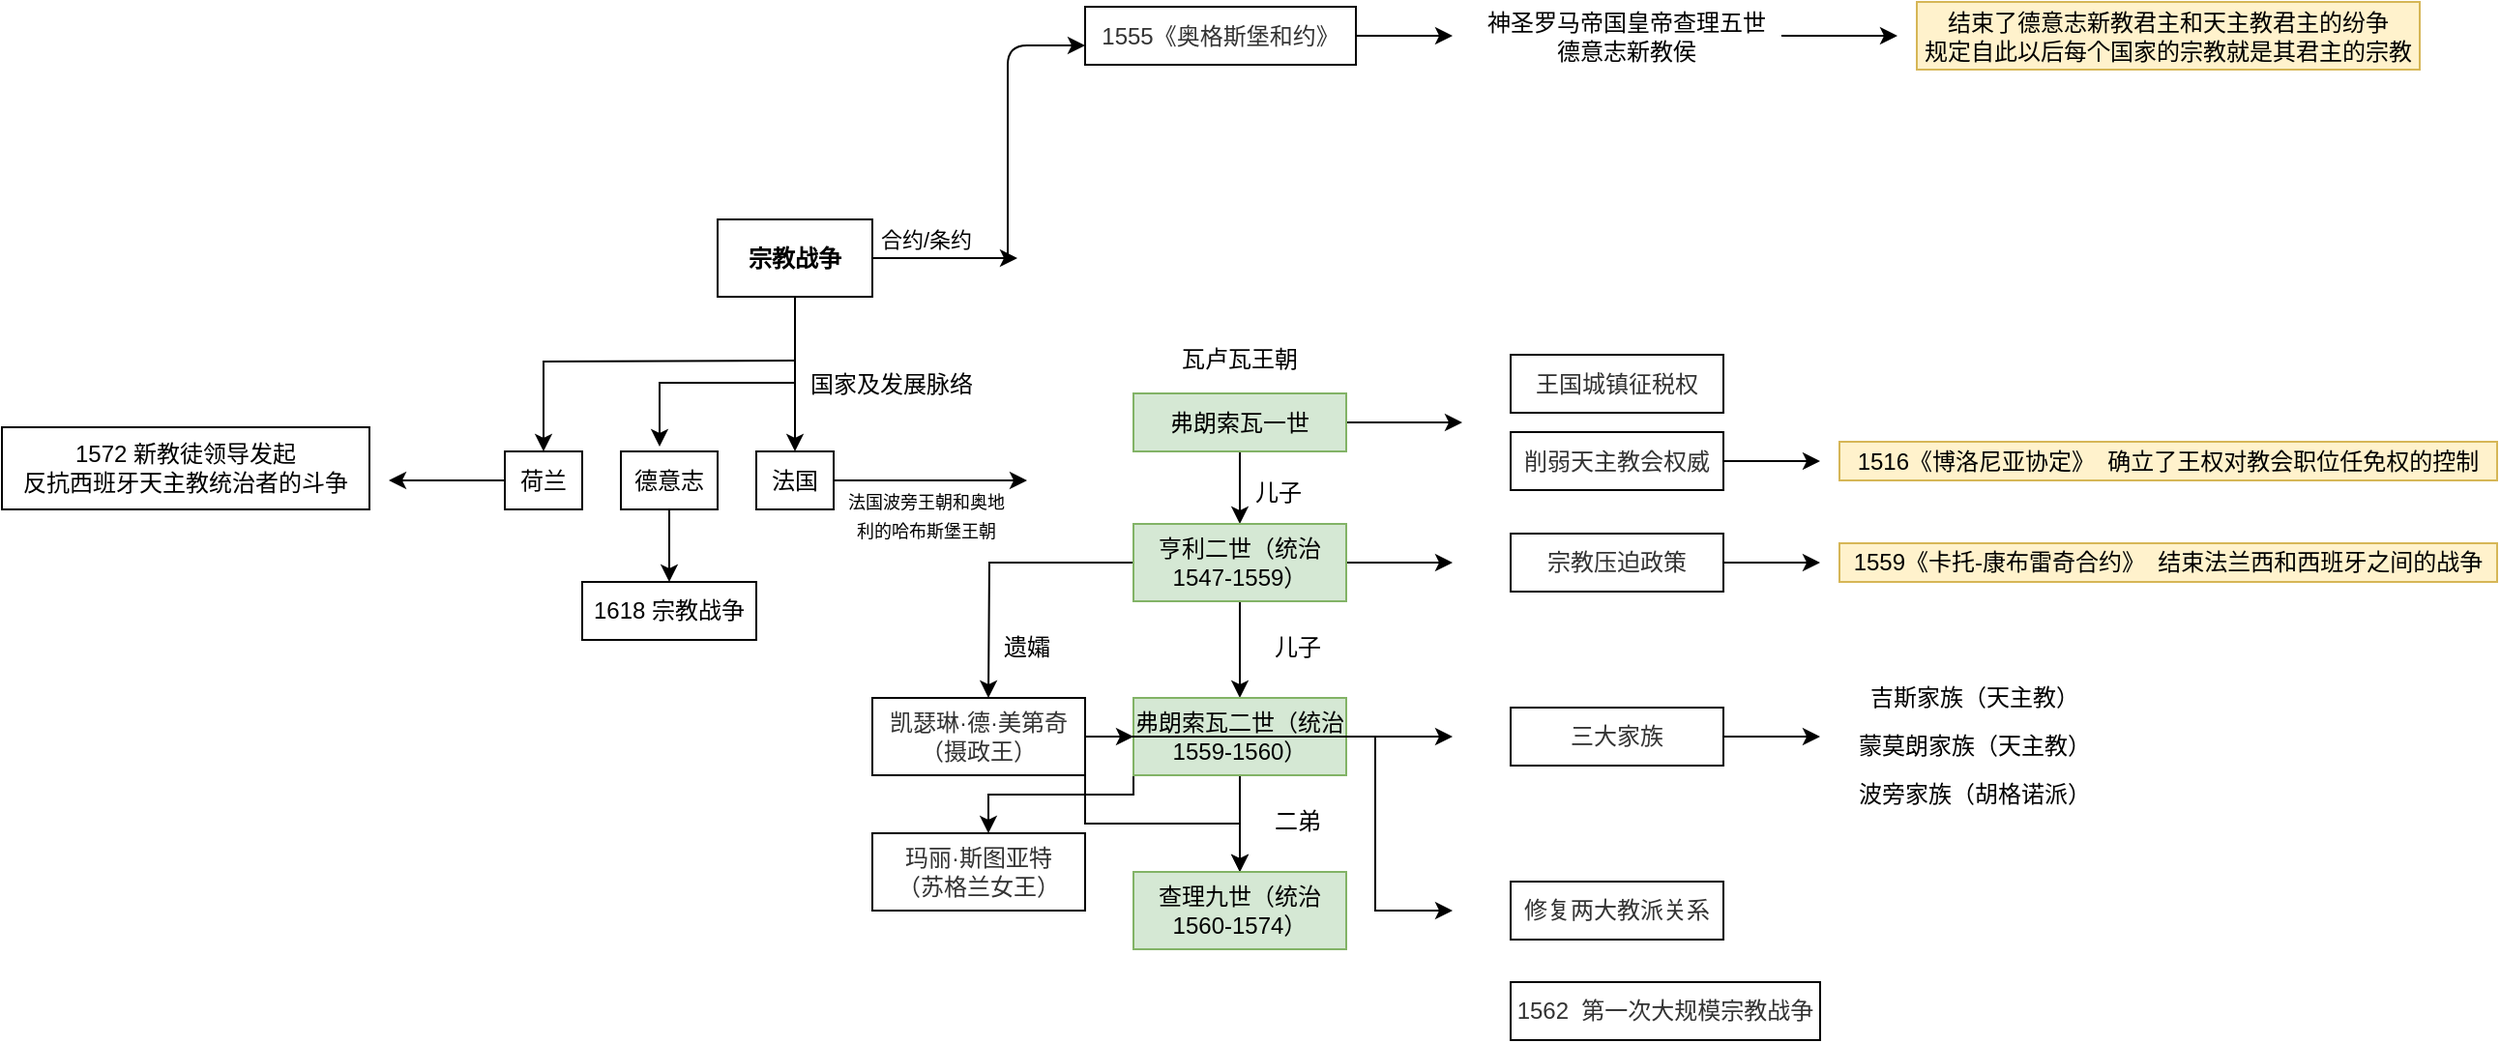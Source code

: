 <mxfile type="github" version="14.1.8"><diagram id="T2QGYsmHAN5AD-noXrCk" name="Page-1"><mxGraphModel grid="1" dx="2390" dy="714" gridSize="10" guides="1" tooltips="1" connect="1" arrows="1" fold="1" page="1" pageScale="1" pageWidth="1169" pageHeight="1654" math="0" shadow="0"><root><mxCell id="0"/><mxCell id="1" parent="0"/><mxCell id="dM0VD-r-u17M0NMK4Lzi-4" parent="1" style="edgeStyle=orthogonalEdgeStyle;rounded=0;orthogonalLoop=1;jettySize=auto;html=1;" edge="1" source="yoh0tQ8aldwYVWKs4Qrz-1"><mxGeometry as="geometry" relative="1"><mxPoint as="targetPoint" x="265" y="422.5"/></mxGeometry></mxCell><mxCell id="dM0VD-r-u17M0NMK4Lzi-8" parent="1" style="edgeStyle=orthogonalEdgeStyle;rounded=0;orthogonalLoop=1;jettySize=auto;html=1;" edge="1" source="yoh0tQ8aldwYVWKs4Qrz-1"><mxGeometry as="geometry" relative="1"><mxPoint as="targetPoint" x="150" y="522.5"/></mxGeometry></mxCell><mxCell id="yoh0tQ8aldwYVWKs4Qrz-1" value="&lt;b&gt;宗教战争&lt;/b&gt;" parent="1" style="rounded=0;whiteSpace=wrap;html=1;" vertex="1"><mxGeometry as="geometry" x="110" y="402.5" width="80" height="40"/></mxCell><mxCell id="dM0VD-r-u17M0NMK4Lzi-5" value="&lt;font style=&quot;font-size: 11px&quot;&gt;合约/条约&lt;/font&gt;" parent="1" style="text;html=1;strokeColor=none;fillColor=none;align=center;verticalAlign=middle;whiteSpace=wrap;rounded=0;" vertex="1"><mxGeometry as="geometry" x="190" y="402.5" width="56" height="20"/></mxCell><mxCell id="dM0VD-r-u17M0NMK4Lzi-25" parent="1" style="edgeStyle=orthogonalEdgeStyle;rounded=0;orthogonalLoop=1;jettySize=auto;html=1;exitX=-0.056;exitY=0.49;exitDx=0;exitDy=0;exitPerimeter=0;" edge="1" source="dM0VD-r-u17M0NMK4Lzi-10"><mxGeometry as="geometry" relative="1"><mxPoint as="targetPoint" x="80" y="520"/><mxPoint as="sourcePoint" x="140" y="487"/><Array as="points"><mxPoint x="80" y="487"/></Array></mxGeometry></mxCell><mxCell id="dM0VD-r-u17M0NMK4Lzi-10" value="国家及发展脉络" parent="1" style="text;html=1;strokeColor=none;fillColor=none;align=center;verticalAlign=middle;whiteSpace=wrap;rounded=0;" vertex="1"><mxGeometry as="geometry" x="155" y="462.5" width="90" height="50"/></mxCell><mxCell id="dM0VD-r-u17M0NMK4Lzi-11" value="" parent="1" style="endArrow=classic;html=1;" edge="1"><mxGeometry as="geometry" width="50" height="50" relative="1"><mxPoint as="sourcePoint" x="260" y="422.5"/><mxPoint as="targetPoint" x="300" y="312.5"/><Array as="points"><mxPoint x="260" y="312.5"/></Array></mxGeometry></mxCell><mxCell id="dM0VD-r-u17M0NMK4Lzi-13" parent="1" style="edgeStyle=orthogonalEdgeStyle;rounded=0;orthogonalLoop=1;jettySize=auto;html=1;" edge="1" source="dM0VD-r-u17M0NMK4Lzi-12"><mxGeometry as="geometry" relative="1"><mxPoint as="targetPoint" x="490" y="307.5"/></mxGeometry></mxCell><mxCell id="dM0VD-r-u17M0NMK4Lzi-12" value="1555《奥格斯堡和约》" parent="1" style="rounded=0;whiteSpace=wrap;html=1;fontColor=#333333;" vertex="1"><mxGeometry as="geometry" x="300" y="292.5" width="140" height="30"/></mxCell><mxCell id="dM0VD-r-u17M0NMK4Lzi-15" parent="1" style="edgeStyle=orthogonalEdgeStyle;rounded=0;orthogonalLoop=1;jettySize=auto;html=1;" edge="1" source="dM0VD-r-u17M0NMK4Lzi-14"><mxGeometry as="geometry" relative="1"><mxPoint as="targetPoint" x="720" y="307.5"/></mxGeometry></mxCell><mxCell id="dM0VD-r-u17M0NMK4Lzi-14" value="神圣罗马帝国皇帝查理五世&lt;br&gt;德意志新教侯" parent="1" style="text;html=1;strokeColor=none;fillColor=none;align=center;verticalAlign=middle;whiteSpace=wrap;rounded=0;" vertex="1"><mxGeometry as="geometry" x="500" y="297.5" width="160" height="20"/></mxCell><mxCell id="dM0VD-r-u17M0NMK4Lzi-16" value="结束了德意志新教君主和天主教君主的纷争&lt;br&gt;规定自此以后每个国家的宗教就是其君主的宗教" parent="1" style="text;html=1;strokeColor=#d6b656;fillColor=#fff2cc;align=center;verticalAlign=middle;whiteSpace=wrap;rounded=0;" vertex="1"><mxGeometry as="geometry" x="730" y="290" width="260" height="35"/></mxCell><mxCell id="dM0VD-r-u17M0NMK4Lzi-18" parent="1" style="edgeStyle=orthogonalEdgeStyle;rounded=0;orthogonalLoop=1;jettySize=auto;html=1;" edge="1" source="dM0VD-r-u17M0NMK4Lzi-17"><mxGeometry as="geometry" relative="1"><mxPoint as="targetPoint" x="270" y="537.5"/></mxGeometry></mxCell><mxCell id="dM0VD-r-u17M0NMK4Lzi-21" parent="1" style="edgeStyle=orthogonalEdgeStyle;rounded=0;orthogonalLoop=1;jettySize=auto;html=1;entryX=0.5;entryY=0;entryDx=0;entryDy=0;" edge="1" target="dM0VD-r-u17M0NMK4Lzi-22"><mxGeometry as="geometry" relative="1"><mxPoint as="targetPoint" x="20" y="502.5"/><mxPoint as="sourcePoint" x="150" y="475.5"/></mxGeometry></mxCell><mxCell id="dM0VD-r-u17M0NMK4Lzi-17" value="法国" parent="1" style="rounded=0;whiteSpace=wrap;html=1;strokeColor=#000000;fillColor=#ffffff;" vertex="1"><mxGeometry as="geometry" x="130" y="522.5" width="40" height="30"/></mxCell><mxCell id="dM0VD-r-u17M0NMK4Lzi-23" parent="1" style="edgeStyle=orthogonalEdgeStyle;rounded=0;orthogonalLoop=1;jettySize=auto;html=1;" edge="1" source="dM0VD-r-u17M0NMK4Lzi-22"><mxGeometry as="geometry" relative="1"><mxPoint as="targetPoint" x="-60" y="537.5"/></mxGeometry></mxCell><mxCell id="dM0VD-r-u17M0NMK4Lzi-22" value="荷兰" parent="1" style="rounded=0;whiteSpace=wrap;html=1;strokeColor=#000000;fillColor=#ffffff;" vertex="1"><mxGeometry as="geometry" y="522.5" width="40" height="30"/></mxCell><mxCell id="dM0VD-r-u17M0NMK4Lzi-24" value="1572 新教徒领导发起&lt;br&gt;反抗西班牙天主教统治者的斗争" parent="1" style="rounded=0;whiteSpace=wrap;html=1;strokeColor=#000000;fillColor=#ffffff;" vertex="1"><mxGeometry as="geometry" x="-260" y="510" width="190" height="42.5"/></mxCell><mxCell id="dM0VD-r-u17M0NMK4Lzi-29" parent="1" style="edgeStyle=orthogonalEdgeStyle;rounded=0;orthogonalLoop=1;jettySize=auto;html=1;" edge="1" source="dM0VD-r-u17M0NMK4Lzi-26"><mxGeometry as="geometry" relative="1"><mxPoint as="targetPoint" x="85" y="590.0"/></mxGeometry></mxCell><mxCell id="dM0VD-r-u17M0NMK4Lzi-26" value="德意志" parent="1" style="rounded=0;whiteSpace=wrap;html=1;strokeColor=#000000;fillColor=#ffffff;" vertex="1"><mxGeometry as="geometry" x="60" y="522.5" width="50" height="30"/></mxCell><mxCell id="dM0VD-r-u17M0NMK4Lzi-30" value="1618 宗教战争" parent="1" style="rounded=0;whiteSpace=wrap;html=1;strokeColor=#000000;fillColor=#ffffff;" vertex="1"><mxGeometry as="geometry" x="40" y="590" width="90" height="30"/></mxCell><mxCell id="dM0VD-r-u17M0NMK4Lzi-31" value="&lt;font style=&quot;font-size: 9px&quot;&gt;法国波旁王朝和奥地利的哈布斯堡王朝&lt;/font&gt;" parent="1" style="text;html=1;strokeColor=none;fillColor=none;align=center;verticalAlign=middle;whiteSpace=wrap;rounded=0;" vertex="1"><mxGeometry as="geometry" x="173" y="530" width="90" height="50"/></mxCell><mxCell id="dM0VD-r-u17M0NMK4Lzi-34" parent="1" style="edgeStyle=orthogonalEdgeStyle;rounded=0;orthogonalLoop=1;jettySize=auto;html=1;" edge="1" source="dM0VD-r-u17M0NMK4Lzi-33"><mxGeometry as="geometry" relative="1"><mxPoint as="targetPoint" x="495" y="507.5"/></mxGeometry></mxCell><mxCell id="dM0VD-r-u17M0NMK4Lzi-42" parent="1" style="edgeStyle=orthogonalEdgeStyle;rounded=0;orthogonalLoop=1;jettySize=auto;html=1;" edge="1" source="dM0VD-r-u17M0NMK4Lzi-33"><mxGeometry as="geometry" relative="1"><mxPoint as="targetPoint" x="380.0" y="560"/></mxGeometry></mxCell><mxCell id="dM0VD-r-u17M0NMK4Lzi-33" value="弗朗索瓦一世" parent="1" style="rounded=0;whiteSpace=wrap;html=1;fillColor=#d5e8d4;strokeColor=#82b366;" vertex="1"><mxGeometry as="geometry" x="325" y="492.5" width="110" height="30"/></mxCell><mxCell id="dM0VD-r-u17M0NMK4Lzi-37" value="王国城镇征税权" parent="1" style="rounded=0;whiteSpace=wrap;html=1;fontColor=#333333;" vertex="1"><mxGeometry as="geometry" x="520" y="472.5" width="110" height="30"/></mxCell><mxCell id="dM0VD-r-u17M0NMK4Lzi-39" parent="1" style="edgeStyle=orthogonalEdgeStyle;rounded=0;orthogonalLoop=1;jettySize=auto;html=1;" edge="1" source="dM0VD-r-u17M0NMK4Lzi-38"><mxGeometry as="geometry" relative="1"><mxPoint as="targetPoint" x="680" y="527.5"/></mxGeometry></mxCell><mxCell id="dM0VD-r-u17M0NMK4Lzi-38" value="削弱天主教会权威" parent="1" style="rounded=0;whiteSpace=wrap;html=1;fontColor=#333333;" vertex="1"><mxGeometry as="geometry" x="520" y="512.5" width="110" height="30"/></mxCell><mxCell id="dM0VD-r-u17M0NMK4Lzi-40" value="1516《博洛尼亚协定》&amp;nbsp; 确立了王权对教会职位任免权的控制" parent="1" style="text;html=1;strokeColor=#d6b656;fillColor=#fff2cc;align=center;verticalAlign=middle;whiteSpace=wrap;rounded=0;" vertex="1"><mxGeometry as="geometry" x="690" y="517.5" width="340" height="20"/></mxCell><mxCell id="dM0VD-r-u17M0NMK4Lzi-41" value="瓦卢瓦王朝" parent="1" style="text;html=1;strokeColor=none;fillColor=none;align=center;verticalAlign=middle;whiteSpace=wrap;rounded=0;" vertex="1"><mxGeometry as="geometry" x="300" y="465" width="160" height="20"/></mxCell><mxCell id="dM0VD-r-u17M0NMK4Lzi-44" parent="1" style="edgeStyle=orthogonalEdgeStyle;rounded=0;orthogonalLoop=1;jettySize=auto;html=1;" edge="1" source="dM0VD-r-u17M0NMK4Lzi-43"><mxGeometry as="geometry" relative="1"><mxPoint as="targetPoint" x="490" y="580"/></mxGeometry></mxCell><mxCell id="dM0VD-r-u17M0NMK4Lzi-49" parent="1" style="edgeStyle=orthogonalEdgeStyle;rounded=0;orthogonalLoop=1;jettySize=auto;html=1;" edge="1" source="dM0VD-r-u17M0NMK4Lzi-43"><mxGeometry as="geometry" relative="1"><mxPoint as="targetPoint" x="380" y="650"/></mxGeometry></mxCell><mxCell id="dM0VD-r-u17M0NMK4Lzi-52" parent="1" style="edgeStyle=orthogonalEdgeStyle;rounded=0;orthogonalLoop=1;jettySize=auto;html=1;" edge="1" source="dM0VD-r-u17M0NMK4Lzi-43"><mxGeometry as="geometry" relative="1"><mxPoint as="targetPoint" x="250" y="650"/></mxGeometry></mxCell><mxCell id="dM0VD-r-u17M0NMK4Lzi-43" value="亨利二世（统治1547-1559）" parent="1" style="rounded=0;whiteSpace=wrap;html=1;fillColor=#d5e8d4;strokeColor=#82b366;" vertex="1"><mxGeometry as="geometry" x="325" y="560" width="110" height="40"/></mxCell><mxCell id="dM0VD-r-u17M0NMK4Lzi-46" parent="1" style="edgeStyle=orthogonalEdgeStyle;rounded=0;orthogonalLoop=1;jettySize=auto;html=1;" edge="1" source="dM0VD-r-u17M0NMK4Lzi-45"><mxGeometry as="geometry" relative="1"><mxPoint as="targetPoint" x="680" y="580"/></mxGeometry></mxCell><mxCell id="dM0VD-r-u17M0NMK4Lzi-45" value="宗教压迫政策" parent="1" style="rounded=0;whiteSpace=wrap;html=1;fontColor=#333333;" vertex="1"><mxGeometry as="geometry" x="520" y="565" width="110" height="30"/></mxCell><mxCell id="dM0VD-r-u17M0NMK4Lzi-47" value="1559《卡托-康布雷奇合约》&amp;nbsp; 结束法兰西和西班牙之间的战争" parent="1" style="text;html=1;strokeColor=#d6b656;fillColor=#fff2cc;align=center;verticalAlign=middle;whiteSpace=wrap;rounded=0;" vertex="1"><mxGeometry as="geometry" x="690" y="570" width="340" height="20"/></mxCell><mxCell id="dM0VD-r-u17M0NMK4Lzi-48" value="儿子" parent="1" style="text;html=1;strokeColor=none;fillColor=none;align=center;verticalAlign=middle;whiteSpace=wrap;rounded=0;" vertex="1"><mxGeometry as="geometry" x="380" y="530" width="40" height="27.5"/></mxCell><mxCell id="dM0VD-r-u17M0NMK4Lzi-50" value="遗孀" parent="1" style="text;html=1;strokeColor=none;fillColor=none;align=center;verticalAlign=middle;whiteSpace=wrap;rounded=0;" vertex="1"><mxGeometry as="geometry" x="250" y="610" width="40" height="27.5"/></mxCell><mxCell id="dM0VD-r-u17M0NMK4Lzi-55" parent="1" style="edgeStyle=orthogonalEdgeStyle;rounded=0;orthogonalLoop=1;jettySize=auto;html=1;" edge="1" source="dM0VD-r-u17M0NMK4Lzi-51"><mxGeometry as="geometry" relative="1"><mxPoint as="targetPoint" x="490" y="670"/></mxGeometry></mxCell><mxCell id="dM0VD-r-u17M0NMK4Lzi-63" parent="1" style="edgeStyle=orthogonalEdgeStyle;rounded=0;orthogonalLoop=1;jettySize=auto;html=1;" edge="1" source="dM0VD-r-u17M0NMK4Lzi-51"><mxGeometry as="geometry" relative="1"><mxPoint as="targetPoint" x="380" y="740"/></mxGeometry></mxCell><mxCell id="dM0VD-r-u17M0NMK4Lzi-64" parent="1" style="edgeStyle=orthogonalEdgeStyle;rounded=0;orthogonalLoop=1;jettySize=auto;html=1;exitX=0;exitY=1;exitDx=0;exitDy=0;" edge="1" source="dM0VD-r-u17M0NMK4Lzi-51"><mxGeometry as="geometry" relative="1"><mxPoint as="targetPoint" x="250" y="720"/><Array as="points"><mxPoint x="325" y="700"/><mxPoint x="250" y="700"/></Array></mxGeometry></mxCell><mxCell id="dM0VD-r-u17M0NMK4Lzi-51" value="弗朗索瓦二世（统治1559-1560）" parent="1" style="rounded=0;whiteSpace=wrap;html=1;fillColor=#d5e8d4;strokeColor=#82b366;" vertex="1"><mxGeometry as="geometry" x="325" y="650" width="110" height="40"/></mxCell><mxCell id="dM0VD-r-u17M0NMK4Lzi-68" parent="1" style="edgeStyle=orthogonalEdgeStyle;rounded=0;orthogonalLoop=1;jettySize=auto;html=1;exitX=1;exitY=1;exitDx=0;exitDy=0;" edge="1" source="dM0VD-r-u17M0NMK4Lzi-53" target="dM0VD-r-u17M0NMK4Lzi-67"><mxGeometry as="geometry" relative="1"/></mxCell><mxCell id="dM0VD-r-u17M0NMK4Lzi-69" parent="1" style="edgeStyle=orthogonalEdgeStyle;rounded=0;orthogonalLoop=1;jettySize=auto;html=1;" edge="1" source="dM0VD-r-u17M0NMK4Lzi-53" target="dM0VD-r-u17M0NMK4Lzi-51"><mxGeometry as="geometry" relative="1"/></mxCell><mxCell id="dM0VD-r-u17M0NMK4Lzi-70" parent="1" style="edgeStyle=orthogonalEdgeStyle;rounded=0;orthogonalLoop=1;jettySize=auto;html=1;" edge="1" source="dM0VD-r-u17M0NMK4Lzi-53"><mxGeometry as="geometry" relative="1"><mxPoint as="targetPoint" x="490" y="760"/><Array as="points"><mxPoint x="450" y="670"/><mxPoint x="450" y="760"/></Array></mxGeometry></mxCell><mxCell id="dM0VD-r-u17M0NMK4Lzi-53" value="凯瑟琳·德·美第奇（摄政王）" parent="1" style="rounded=0;whiteSpace=wrap;html=1;fontColor=#333333;" vertex="1"><mxGeometry as="geometry" x="190" y="650" width="110" height="40"/></mxCell><mxCell id="dM0VD-r-u17M0NMK4Lzi-54" value="儿子" parent="1" style="text;html=1;strokeColor=none;fillColor=none;align=center;verticalAlign=middle;whiteSpace=wrap;rounded=0;" vertex="1"><mxGeometry as="geometry" x="390" y="610" width="40" height="27.5"/></mxCell><mxCell id="dM0VD-r-u17M0NMK4Lzi-59" parent="1" style="edgeStyle=orthogonalEdgeStyle;rounded=0;orthogonalLoop=1;jettySize=auto;html=1;" edge="1" source="dM0VD-r-u17M0NMK4Lzi-57"><mxGeometry as="geometry" relative="1"><mxPoint as="targetPoint" x="680" y="670"/></mxGeometry></mxCell><mxCell id="dM0VD-r-u17M0NMK4Lzi-57" value="三大家族" parent="1" style="rounded=0;whiteSpace=wrap;html=1;fontColor=#333333;" vertex="1"><mxGeometry as="geometry" x="520" y="655" width="110" height="30"/></mxCell><mxCell id="dM0VD-r-u17M0NMK4Lzi-60" value="吉斯家族（天主教）" parent="1" style="text;html=1;strokeColor=none;fillColor=none;align=center;verticalAlign=middle;whiteSpace=wrap;rounded=0;" vertex="1"><mxGeometry as="geometry" x="680" y="640" width="160" height="20"/></mxCell><mxCell id="dM0VD-r-u17M0NMK4Lzi-61" value="蒙莫朗家族（天主教）" parent="1" style="text;html=1;strokeColor=none;fillColor=none;align=center;verticalAlign=middle;whiteSpace=wrap;rounded=0;" vertex="1"><mxGeometry as="geometry" x="680" y="665" width="160" height="20"/></mxCell><mxCell id="dM0VD-r-u17M0NMK4Lzi-62" value="波旁家族（胡格诺派）" parent="1" style="text;html=1;strokeColor=none;fillColor=none;align=center;verticalAlign=middle;whiteSpace=wrap;rounded=0;" vertex="1"><mxGeometry as="geometry" x="680" y="690" width="160" height="20"/></mxCell><mxCell id="dM0VD-r-u17M0NMK4Lzi-65" value="玛丽·斯图亚特&lt;br&gt;（苏格兰女王）" parent="1" style="rounded=0;whiteSpace=wrap;html=1;fontColor=#333333;" vertex="1"><mxGeometry as="geometry" x="190" y="720" width="110" height="40"/></mxCell><mxCell id="dM0VD-r-u17M0NMK4Lzi-66" value="二弟" parent="1" style="text;html=1;strokeColor=none;fillColor=none;align=center;verticalAlign=middle;whiteSpace=wrap;rounded=0;" vertex="1"><mxGeometry as="geometry" x="390" y="700" width="40" height="27.5"/></mxCell><mxCell id="dM0VD-r-u17M0NMK4Lzi-67" value="查理九世（统治1560-1574）" parent="1" style="rounded=0;whiteSpace=wrap;html=1;fillColor=#d5e8d4;strokeColor=#82b366;" vertex="1"><mxGeometry as="geometry" x="325" y="740" width="110" height="40"/></mxCell><mxCell id="dM0VD-r-u17M0NMK4Lzi-71" value="修复两大教派关系" parent="1" style="rounded=0;whiteSpace=wrap;html=1;fontColor=#333333;" vertex="1"><mxGeometry as="geometry" x="520" y="745" width="110" height="30"/></mxCell><mxCell id="dM0VD-r-u17M0NMK4Lzi-73" value="1562&amp;nbsp; 第一次大规模宗教战争" parent="1" style="rounded=0;whiteSpace=wrap;html=1;fontColor=#333333;" vertex="1"><mxGeometry as="geometry" x="520" y="797" width="160" height="30"/></mxCell></root></mxGraphModel></diagram></mxfile>